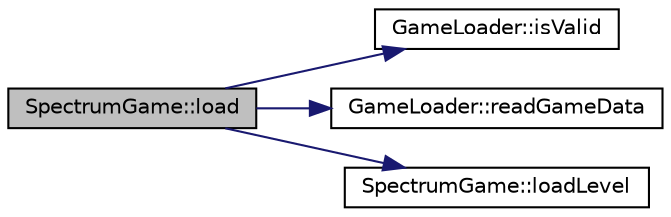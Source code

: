 digraph "SpectrumGame::load"
{
  edge [fontname="Helvetica",fontsize="10",labelfontname="Helvetica",labelfontsize="10"];
  node [fontname="Helvetica",fontsize="10",shape=record];
  rankdir="LR";
  Node21 [label="SpectrumGame::load",height=0.2,width=0.4,color="black", fillcolor="grey75", style="filled", fontcolor="black"];
  Node21 -> Node22 [color="midnightblue",fontsize="10",style="solid",fontname="Helvetica"];
  Node22 [label="GameLoader::isValid",height=0.2,width=0.4,color="black", fillcolor="white", style="filled",URL="$class_game_loader.html#a80f63255ecc84d19e231fcd7069fe07f",tooltip="Get the file validity indicator. "];
  Node21 -> Node23 [color="midnightblue",fontsize="10",style="solid",fontname="Helvetica"];
  Node23 [label="GameLoader::readGameData",height=0.2,width=0.4,color="black", fillcolor="white", style="filled",URL="$class_game_loader.html#ac255d6d8ade43f4ee3e760495f58ff4a",tooltip="Read game data from the file. "];
  Node21 -> Node24 [color="midnightblue",fontsize="10",style="solid",fontname="Helvetica"];
  Node24 [label="SpectrumGame::loadLevel",height=0.2,width=0.4,color="black", fillcolor="white", style="filled",URL="$class_spectrum_game.html#aaad553200f65a101e4f6b499385b4b84",tooltip="Loads a new level based on the level name. "];
}
